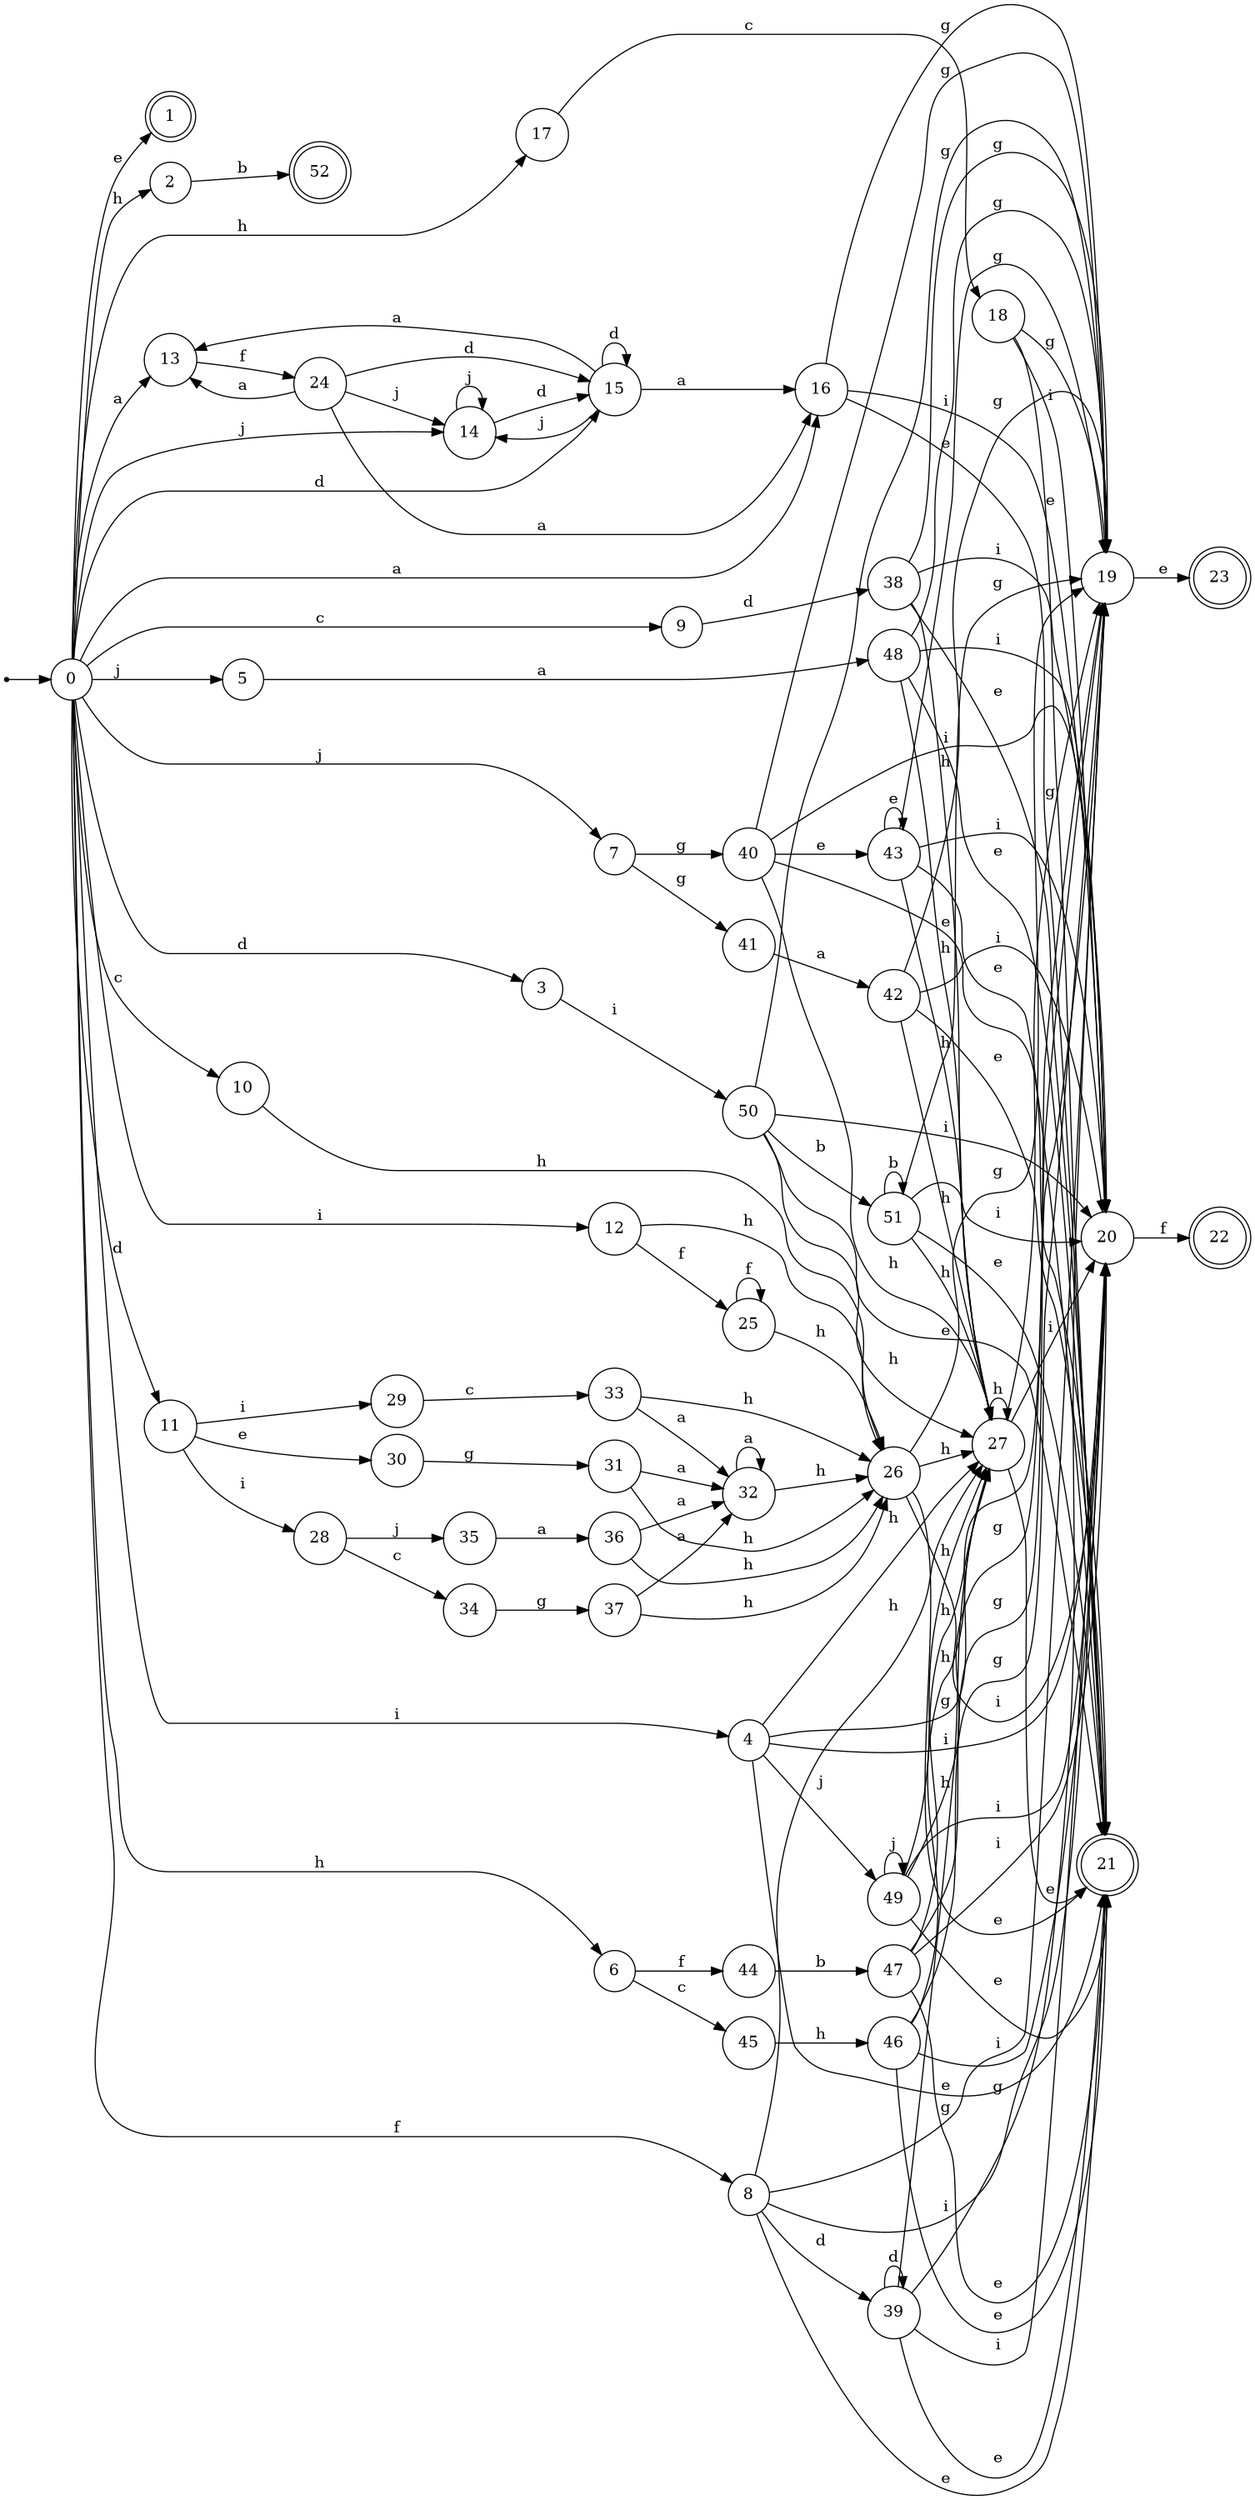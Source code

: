 digraph finite_state_machine {
rankdir=LR;
size="20,20";
node [shape = point]; "dummy0"
node [shape = circle]; "0";
"dummy0" -> "0";
node [shape = doublecircle]; "1";node [shape = circle]; "2";
node [shape = circle]; "3";
node [shape = circle]; "4";
node [shape = circle]; "5";
node [shape = circle]; "6";
node [shape = circle]; "7";
node [shape = circle]; "8";
node [shape = circle]; "9";
node [shape = circle]; "10";
node [shape = circle]; "11";
node [shape = circle]; "12";
node [shape = circle]; "13";
node [shape = circle]; "14";
node [shape = circle]; "15";
node [shape = circle]; "16";
node [shape = circle]; "17";
node [shape = circle]; "18";
node [shape = circle]; "19";
node [shape = circle]; "20";
node [shape = doublecircle]; "21";node [shape = doublecircle]; "22";node [shape = doublecircle]; "23";node [shape = circle]; "24";
node [shape = circle]; "25";
node [shape = circle]; "26";
node [shape = circle]; "27";
node [shape = circle]; "28";
node [shape = circle]; "29";
node [shape = circle]; "30";
node [shape = circle]; "31";
node [shape = circle]; "32";
node [shape = circle]; "33";
node [shape = circle]; "34";
node [shape = circle]; "35";
node [shape = circle]; "36";
node [shape = circle]; "37";
node [shape = circle]; "38";
node [shape = circle]; "39";
node [shape = circle]; "40";
node [shape = circle]; "41";
node [shape = circle]; "42";
node [shape = circle]; "43";
node [shape = circle]; "44";
node [shape = circle]; "45";
node [shape = circle]; "46";
node [shape = circle]; "47";
node [shape = circle]; "48";
node [shape = circle]; "49";
node [shape = circle]; "50";
node [shape = circle]; "51";
node [shape = doublecircle]; "52";"0" -> "1" [label = "e"];
 "0" -> "17" [label = "h"];
 "0" -> "2" [label = "h"];
 "0" -> "6" [label = "h"];
 "0" -> "11" [label = "d"];
 "0" -> "3" [label = "d"];
 "0" -> "15" [label = "d"];
 "0" -> "4" [label = "i"];
 "0" -> "12" [label = "i"];
 "0" -> "5" [label = "j"];
 "0" -> "14" [label = "j"];
 "0" -> "7" [label = "j"];
 "0" -> "8" [label = "f"];
 "0" -> "9" [label = "c"];
 "0" -> "10" [label = "c"];
 "0" -> "16" [label = "a"];
 "0" -> "13" [label = "a"];
 "17" -> "18" [label = "c"];
 "18" -> "19" [label = "g"];
 "18" -> "20" [label = "i"];
 "18" -> "21" [label = "e"];
 "20" -> "22" [label = "f"];
 "19" -> "23" [label = "e"];
 "16" -> "19" [label = "g"];
 "16" -> "20" [label = "i"];
 "16" -> "21" [label = "e"];
 "15" -> "15" [label = "d"];
 "15" -> "14" [label = "j"];
 "15" -> "16" [label = "a"];
 "15" -> "13" [label = "a"];
 "14" -> "14" [label = "j"];
 "14" -> "15" [label = "d"];
 "13" -> "24" [label = "f"];
 "24" -> "16" [label = "a"];
 "24" -> "13" [label = "a"];
 "24" -> "14" [label = "j"];
 "24" -> "15" [label = "d"];
 "12" -> "25" [label = "f"];
 "12" -> "26" [label = "h"];
 "26" -> "27" [label = "h"];
 "26" -> "19" [label = "g"];
 "26" -> "20" [label = "i"];
 "26" -> "21" [label = "e"];
 "27" -> "27" [label = "h"];
 "27" -> "19" [label = "g"];
 "27" -> "20" [label = "i"];
 "27" -> "21" [label = "e"];
 "25" -> "25" [label = "f"];
 "25" -> "26" [label = "h"];
 "11" -> "28" [label = "i"];
 "11" -> "29" [label = "i"];
 "11" -> "30" [label = "e"];
 "30" -> "31" [label = "g"];
 "31" -> "32" [label = "a"];
 "31" -> "26" [label = "h"];
 "32" -> "32" [label = "a"];
 "32" -> "26" [label = "h"];
 "29" -> "33" [label = "c"];
 "33" -> "32" [label = "a"];
 "33" -> "26" [label = "h"];
 "28" -> "34" [label = "c"];
 "28" -> "35" [label = "j"];
 "35" -> "36" [label = "a"];
 "36" -> "32" [label = "a"];
 "36" -> "26" [label = "h"];
 "34" -> "37" [label = "g"];
 "37" -> "32" [label = "a"];
 "37" -> "26" [label = "h"];
 "10" -> "26" [label = "h"];
 "9" -> "38" [label = "d"];
 "38" -> "27" [label = "h"];
 "38" -> "19" [label = "g"];
 "38" -> "20" [label = "i"];
 "38" -> "21" [label = "e"];
 "8" -> "39" [label = "d"];
 "8" -> "27" [label = "h"];
 "8" -> "19" [label = "g"];
 "8" -> "20" [label = "i"];
 "8" -> "21" [label = "e"];
 "39" -> "39" [label = "d"];
 "39" -> "27" [label = "h"];
 "39" -> "19" [label = "g"];
 "39" -> "20" [label = "i"];
 "39" -> "21" [label = "e"];
 "7" -> "40" [label = "g"];
 "7" -> "41" [label = "g"];
 "41" -> "42" [label = "a"];
 "42" -> "27" [label = "h"];
 "42" -> "19" [label = "g"];
 "42" -> "20" [label = "i"];
 "42" -> "21" [label = "e"];
 "40" -> "43" [label = "e"];
 "40" -> "21" [label = "e"];
 "40" -> "27" [label = "h"];
 "40" -> "19" [label = "g"];
 "40" -> "20" [label = "i"];
 "43" -> "43" [label = "e"];
 "43" -> "21" [label = "e"];
 "43" -> "27" [label = "h"];
 "43" -> "19" [label = "g"];
 "43" -> "20" [label = "i"];
 "6" -> "44" [label = "f"];
 "6" -> "45" [label = "c"];
 "45" -> "46" [label = "h"];
 "46" -> "27" [label = "h"];
 "46" -> "19" [label = "g"];
 "46" -> "20" [label = "i"];
 "46" -> "21" [label = "e"];
 "44" -> "47" [label = "b"];
 "47" -> "27" [label = "h"];
 "47" -> "19" [label = "g"];
 "47" -> "20" [label = "i"];
 "47" -> "21" [label = "e"];
 "5" -> "48" [label = "a"];
 "48" -> "27" [label = "h"];
 "48" -> "19" [label = "g"];
 "48" -> "20" [label = "i"];
 "48" -> "21" [label = "e"];
 "4" -> "49" [label = "j"];
 "4" -> "27" [label = "h"];
 "4" -> "19" [label = "g"];
 "4" -> "20" [label = "i"];
 "4" -> "21" [label = "e"];
 "49" -> "49" [label = "j"];
 "49" -> "27" [label = "h"];
 "49" -> "19" [label = "g"];
 "49" -> "20" [label = "i"];
 "49" -> "21" [label = "e"];
 "3" -> "50" [label = "i"];
 "50" -> "51" [label = "b"];
 "50" -> "27" [label = "h"];
 "50" -> "19" [label = "g"];
 "50" -> "20" [label = "i"];
 "50" -> "21" [label = "e"];
 "51" -> "51" [label = "b"];
 "51" -> "27" [label = "h"];
 "51" -> "19" [label = "g"];
 "51" -> "20" [label = "i"];
 "51" -> "21" [label = "e"];
 "2" -> "52" [label = "b"];
 }

